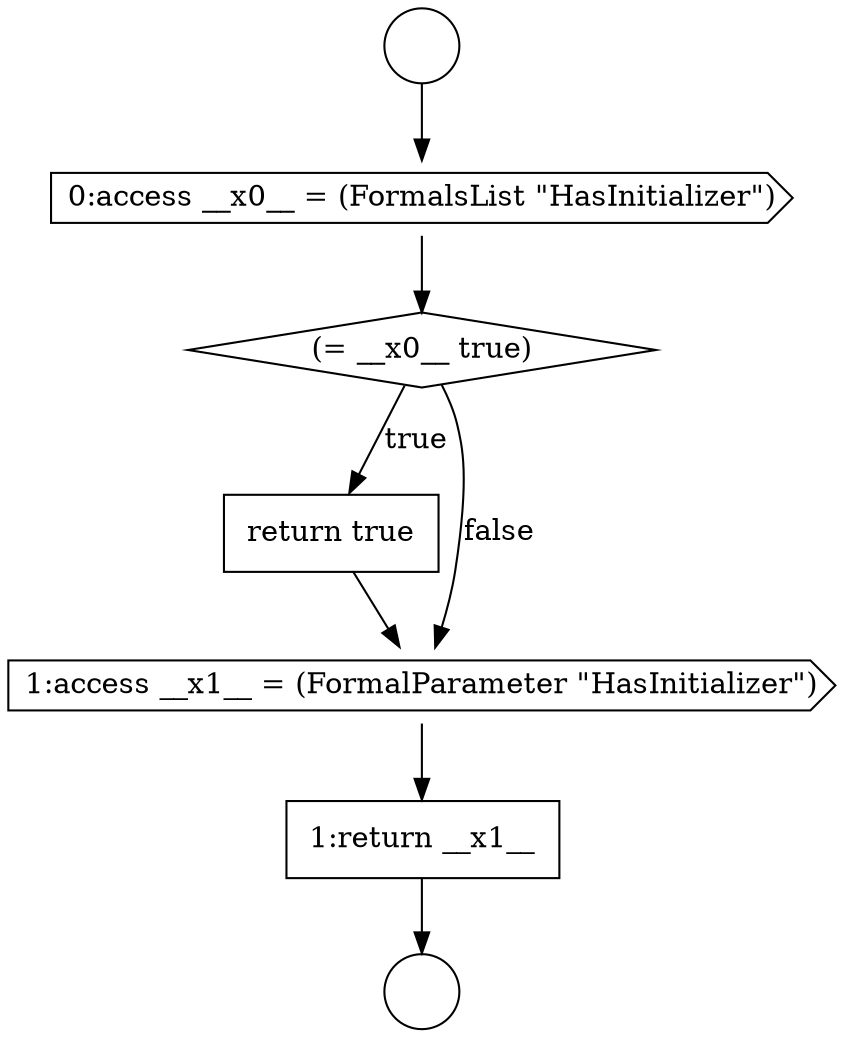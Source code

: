 digraph {
  node7677 [shape=circle label=" " color="black" fillcolor="white" style=filled]
  node7682 [shape=none, margin=0, label=<<font color="black">
    <table border="0" cellborder="1" cellspacing="0" cellpadding="10">
      <tr><td align="left">1:return __x1__</td></tr>
    </table>
  </font>> color="black" fillcolor="white" style=filled]
  node7678 [shape=cds, label=<<font color="black">0:access __x0__ = (FormalsList &quot;HasInitializer&quot;)</font>> color="black" fillcolor="white" style=filled]
  node7676 [shape=circle label=" " color="black" fillcolor="white" style=filled]
  node7680 [shape=none, margin=0, label=<<font color="black">
    <table border="0" cellborder="1" cellspacing="0" cellpadding="10">
      <tr><td align="left">return true</td></tr>
    </table>
  </font>> color="black" fillcolor="white" style=filled]
  node7681 [shape=cds, label=<<font color="black">1:access __x1__ = (FormalParameter &quot;HasInitializer&quot;)</font>> color="black" fillcolor="white" style=filled]
  node7679 [shape=diamond, label=<<font color="black">(= __x0__ true)</font>> color="black" fillcolor="white" style=filled]
  node7680 -> node7681 [ color="black"]
  node7681 -> node7682 [ color="black"]
  node7682 -> node7677 [ color="black"]
  node7676 -> node7678 [ color="black"]
  node7678 -> node7679 [ color="black"]
  node7679 -> node7680 [label=<<font color="black">true</font>> color="black"]
  node7679 -> node7681 [label=<<font color="black">false</font>> color="black"]
}
